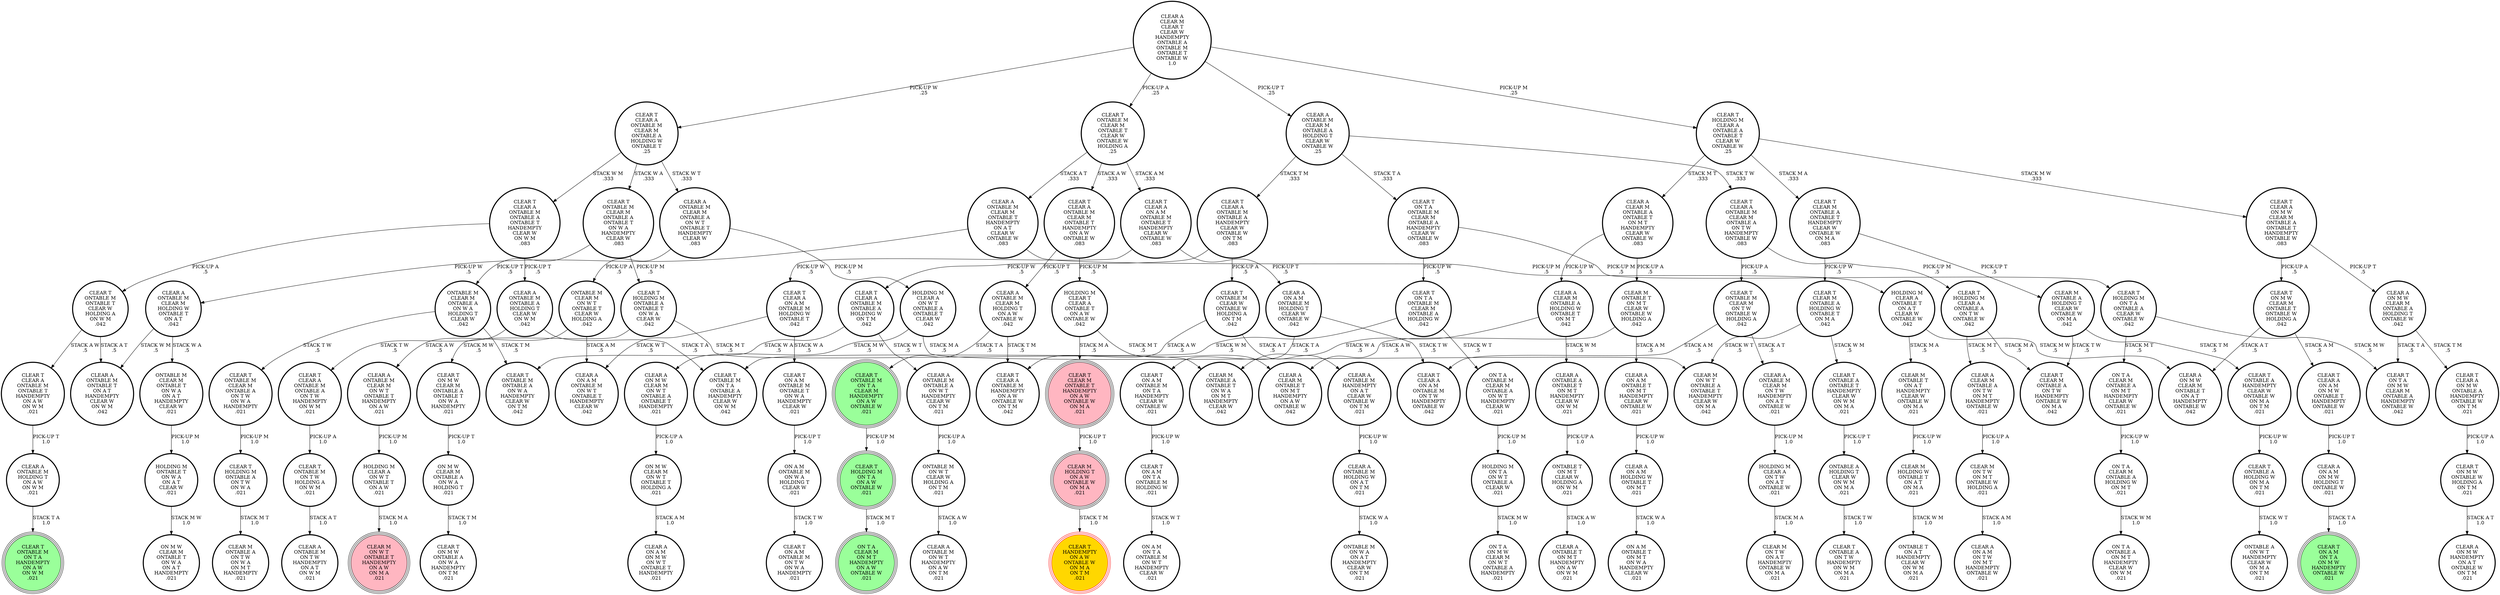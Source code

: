 digraph {
"CLEAR A\nONTABLE M\nCLEAR M\nHOLDING T\nON A W\nONTABLE W\n.042\n" -> "CLEAR T\nONTABLE M\nON T A\nCLEAR M\nHANDEMPTY\nON A W\nONTABLE W\n.021\n"[label="STACK T A\n.5\n"];
"CLEAR A\nONTABLE M\nCLEAR M\nHOLDING T\nON A W\nONTABLE W\n.042\n" -> "CLEAR T\nCLEAR A\nONTABLE M\nHANDEMPTY\nON A W\nONTABLE W\nON T M\n.042\n"[label="STACK T M\n.5\n"];
"CLEAR T\nCLEAR A\nONTABLE M\nCLEAR M\nONTABLE A\nHOLDING W\nONTABLE T\n.25\n" -> "CLEAR T\nONTABLE M\nCLEAR M\nONTABLE A\nONTABLE T\nON W A\nHANDEMPTY\nCLEAR W\n.083\n"[label="STACK W A\n.333\n"];
"CLEAR T\nCLEAR A\nONTABLE M\nCLEAR M\nONTABLE A\nHOLDING W\nONTABLE T\n.25\n" -> "CLEAR T\nCLEAR A\nONTABLE M\nONTABLE A\nONTABLE T\nHANDEMPTY\nCLEAR W\nON W M\n.083\n"[label="STACK W M\n.333\n"];
"CLEAR T\nCLEAR A\nONTABLE M\nCLEAR M\nONTABLE A\nHOLDING W\nONTABLE T\n.25\n" -> "CLEAR A\nONTABLE M\nCLEAR M\nONTABLE A\nON W T\nONTABLE T\nHANDEMPTY\nCLEAR W\n.083\n"[label="STACK W T\n.333\n"];
"CLEAR A\nON M W\nCLEAR M\nON W T\nONTABLE A\nONTABLE T\nHANDEMPTY\n.021\n" -> "ON M W\nCLEAR M\nON W T\nONTABLE T\nHOLDING A\n.021\n"[label="PICK-UP A\n1.0\n"];
"CLEAR T\nON A M\nONTABLE M\nON T A\nHANDEMPTY\nCLEAR W\nONTABLE W\n.021\n" -> "CLEAR T\nON A M\nON T A\nONTABLE M\nHOLDING W\n.021\n"[label="PICK-UP W\n1.0\n"];
"HOLDING M\nCLEAR A\nON T W\nON A T\nONTABLE W\n.021\n" -> "CLEAR M\nON T W\nON A T\nHANDEMPTY\nONTABLE W\nON M A\n.021\n"[label="STACK M A\n1.0\n"];
"CLEAR M\nONTABLE T\nON M T\nCLEAR W\nONTABLE W\nHOLDING A\n.042\n" -> "CLEAR A\nCLEAR M\nONTABLE T\nON M T\nHANDEMPTY\nON A W\nONTABLE W\n.042\n"[label="STACK A W\n.5\n"];
"CLEAR M\nONTABLE T\nON M T\nCLEAR W\nONTABLE W\nHOLDING A\n.042\n" -> "CLEAR A\nON A M\nONTABLE T\nON M T\nHANDEMPTY\nCLEAR W\nONTABLE W\n.021\n"[label="STACK A M\n.5\n"];
"CLEAR A\nON A M\nHOLDING W\nONTABLE T\nON M T\n.021\n" -> "ON A M\nONTABLE T\nON M T\nON W A\nHANDEMPTY\nCLEAR W\n.021\n"[label="STACK W A\n1.0\n"];
"CLEAR M\nONTABLE A\nHOLDING T\nCLEAR W\nONTABLE W\nON M A\n.042\n" -> "CLEAR T\nONTABLE A\nHANDEMPTY\nCLEAR W\nONTABLE W\nON M A\nON T M\n.021\n"[label="STACK T M\n.5\n"];
"CLEAR M\nONTABLE A\nHOLDING T\nCLEAR W\nONTABLE W\nON M A\n.042\n" -> "CLEAR T\nCLEAR M\nONTABLE A\nON T W\nHANDEMPTY\nONTABLE W\nON M A\n.042\n"[label="STACK T W\n.5\n"];
"ONTABLE M\nCLEAR M\nON W T\nONTABLE T\nCLEAR W\nHOLDING A\n.042\n" -> "CLEAR A\nONTABLE M\nCLEAR M\nON W T\nONTABLE T\nHANDEMPTY\nON A W\n.021\n"[label="STACK A W\n.5\n"];
"ONTABLE M\nCLEAR M\nON W T\nONTABLE T\nCLEAR W\nHOLDING A\n.042\n" -> "CLEAR A\nON A M\nONTABLE M\nON W T\nONTABLE T\nHANDEMPTY\nCLEAR W\n.042\n"[label="STACK A M\n.5\n"];
"ON M W\nCLEAR M\nONTABLE A\nON W A\nHOLDING T\n.021\n" -> "CLEAR T\nON M W\nONTABLE A\nON W A\nHANDEMPTY\nON T M\n.021\n"[label="STACK T M\n1.0\n"];
"CLEAR T\nONTABLE M\nON T W\nHOLDING A\nON W M\n.021\n" -> "CLEAR A\nONTABLE M\nON T W\nHANDEMPTY\nON A T\nON W M\n.021\n"[label="STACK A T\n1.0\n"];
"CLEAR T\nON A M\nONTABLE M\nONTABLE T\nON W A\nHANDEMPTY\nCLEAR W\n.021\n" -> "ON A M\nONTABLE M\nON W A\nHOLDING T\nCLEAR W\n.021\n"[label="PICK-UP T\n1.0\n"];
"CLEAR A\nONTABLE M\nHOLDING W\nON A T\nON T M\n.021\n" -> "ONTABLE M\nON W A\nON A T\nHANDEMPTY\nCLEAR W\nON T M\n.021\n"[label="STACK W A\n1.0\n"];
"CLEAR A\nCLEAR M\nONTABLE A\nONTABLE T\nON M T\nHANDEMPTY\nCLEAR W\nONTABLE W\n.083\n" -> "CLEAR A\nCLEAR M\nONTABLE A\nHOLDING W\nONTABLE T\nON M T\n.042\n"[label="PICK-UP W\n.5\n"];
"CLEAR A\nCLEAR M\nONTABLE A\nONTABLE T\nON M T\nHANDEMPTY\nCLEAR W\nONTABLE W\n.083\n" -> "CLEAR M\nONTABLE T\nON M T\nCLEAR W\nONTABLE W\nHOLDING A\n.042\n"[label="PICK-UP A\n.5\n"];
"CLEAR T\nHOLDING M\nCLEAR A\nONTABLE A\nON T W\nONTABLE W\n.042\n" -> "CLEAR T\nCLEAR M\nONTABLE A\nON T W\nHANDEMPTY\nONTABLE W\nON M A\n.042\n"[label="STACK M A\n.5\n"];
"CLEAR T\nHOLDING M\nCLEAR A\nONTABLE A\nON T W\nONTABLE W\n.042\n" -> "CLEAR A\nCLEAR M\nONTABLE A\nON T W\nON M T\nHANDEMPTY\nONTABLE W\n.021\n"[label="STACK M T\n.5\n"];
"CLEAR A\nONTABLE M\nCLEAR M\nONTABLE T\nHANDEMPTY\nON A T\nCLEAR W\nONTABLE W\n.083\n" -> "CLEAR A\nONTABLE M\nCLEAR M\nHOLDING W\nONTABLE T\nON A T\n.042\n"[label="PICK-UP W\n.5\n"];
"CLEAR A\nONTABLE M\nCLEAR M\nONTABLE T\nHANDEMPTY\nON A T\nCLEAR W\nONTABLE W\n.083\n" -> "HOLDING M\nCLEAR A\nONTABLE T\nON A T\nCLEAR W\nONTABLE W\n.042\n"[label="PICK-UP M\n.5\n"];
"CLEAR T\nONTABLE M\nONTABLE T\nCLEAR W\nHOLDING A\nON W M\n.042\n" -> "CLEAR A\nONTABLE M\nONTABLE T\nON A T\nHANDEMPTY\nCLEAR W\nON W M\n.042\n"[label="STACK A T\n.5\n"];
"CLEAR T\nONTABLE M\nONTABLE T\nCLEAR W\nHOLDING A\nON W M\n.042\n" -> "CLEAR T\nCLEAR A\nONTABLE M\nONTABLE T\nHANDEMPTY\nON A W\nON W M\n.021\n"[label="STACK A W\n.5\n"];
"CLEAR T\nHOLDING M\nONTABLE A\nONTABLE T\nON W A\nCLEAR W\n.042\n" -> "CLEAR T\nON M W\nCLEAR M\nONTABLE A\nONTABLE T\nON W A\nHANDEMPTY\n.021\n"[label="STACK M W\n.5\n"];
"CLEAR T\nHOLDING M\nONTABLE A\nONTABLE T\nON W A\nCLEAR W\n.042\n" -> "CLEAR M\nONTABLE A\nONTABLE T\nON W A\nON M T\nHANDEMPTY\nCLEAR W\n.042\n"[label="STACK M T\n.5\n"];
"HOLDING M\nON T A\nON W T\nONTABLE A\nCLEAR W\n.021\n" -> "ON T A\nON M W\nCLEAR M\nON W T\nONTABLE A\nHANDEMPTY\n.021\n"[label="STACK M W\n1.0\n"];
"CLEAR T\nONTABLE A\nHOLDING W\nON M A\nON T M\n.021\n" -> "ONTABLE A\nON W T\nHANDEMPTY\nCLEAR W\nON M A\nON T M\n.021\n"[label="STACK W T\n1.0\n"];
"CLEAR T\nCLEAR A\nONTABLE M\nONTABLE A\nHANDEMPTY\nCLEAR W\nONTABLE W\nON T M\n.083\n" -> "CLEAR T\nCLEAR A\nONTABLE M\nONTABLE A\nHOLDING W\nON T M\n.042\n"[label="PICK-UP W\n.5\n"];
"CLEAR T\nCLEAR A\nONTABLE M\nONTABLE A\nHANDEMPTY\nCLEAR W\nONTABLE W\nON T M\n.083\n" -> "CLEAR T\nONTABLE M\nCLEAR W\nONTABLE W\nHOLDING A\nON T M\n.042\n"[label="PICK-UP A\n.5\n"];
"CLEAR A\nCLEAR M\nONTABLE A\nHOLDING W\nONTABLE T\nON M T\n.042\n" -> "CLEAR M\nONTABLE A\nONTABLE T\nON W A\nON M T\nHANDEMPTY\nCLEAR W\n.042\n"[label="STACK W A\n.5\n"];
"CLEAR A\nCLEAR M\nONTABLE A\nHOLDING W\nONTABLE T\nON M T\n.042\n" -> "CLEAR A\nONTABLE A\nONTABLE T\nON M T\nHANDEMPTY\nCLEAR W\nON W M\n.021\n"[label="STACK W M\n.5\n"];
"CLEAR T\nHOLDING M\nONTABLE A\nON T W\nON W A\n.021\n" -> "CLEAR M\nONTABLE A\nON T W\nON W A\nON M T\nHANDEMPTY\n.021\n"[label="STACK M T\n1.0\n"];
"CLEAR T\nON T A\nONTABLE M\nCLEAR M\nONTABLE A\nHANDEMPTY\nCLEAR W\nONTABLE W\n.083\n" -> "CLEAR T\nON T A\nONTABLE M\nCLEAR M\nONTABLE A\nHOLDING W\n.042\n"[label="PICK-UP W\n.5\n"];
"CLEAR T\nON T A\nONTABLE M\nCLEAR M\nONTABLE A\nHANDEMPTY\nCLEAR W\nONTABLE W\n.083\n" -> "CLEAR T\nHOLDING M\nON T A\nONTABLE A\nCLEAR W\nONTABLE W\n.042\n"[label="PICK-UP M\n.5\n"];
"CLEAR T\nON A M\nON T A\nONTABLE M\nHOLDING W\n.021\n" -> "ON A M\nON T A\nONTABLE M\nON W T\nHANDEMPTY\nCLEAR W\n.021\n"[label="STACK W T\n1.0\n"];
"ONTABLE M\nCLEAR M\nONTABLE T\nON W A\nON A T\nHANDEMPTY\nCLEAR W\n.021\n" -> "HOLDING M\nONTABLE T\nON W A\nON A T\nCLEAR W\n.021\n"[label="PICK-UP M\n1.0\n"];
"CLEAR A\nONTABLE M\nCLEAR M\nONTABLE A\nON W T\nONTABLE T\nHANDEMPTY\nCLEAR W\n.083\n" -> "HOLDING M\nCLEAR A\nON W T\nONTABLE A\nONTABLE T\nCLEAR W\n.042\n"[label="PICK-UP M\n.5\n"];
"CLEAR A\nONTABLE M\nCLEAR M\nONTABLE A\nON W T\nONTABLE T\nHANDEMPTY\nCLEAR W\n.083\n" -> "ONTABLE M\nCLEAR M\nON W T\nONTABLE T\nCLEAR W\nHOLDING A\n.042\n"[label="PICK-UP A\n.5\n"];
"CLEAR T\nONTABLE A\nHANDEMPTY\nCLEAR W\nONTABLE W\nON M A\nON T M\n.021\n" -> "CLEAR T\nONTABLE A\nHOLDING W\nON M A\nON T M\n.021\n"[label="PICK-UP W\n1.0\n"];
"CLEAR T\nCLEAR A\nON M W\nONTABLE A\nHANDEMPTY\nONTABLE W\nON T M\n.021\n" -> "CLEAR T\nON M W\nONTABLE W\nHOLDING A\nON T M\n.021\n"[label="PICK-UP A\n1.0\n"];
"CLEAR A\nON A M\nONTABLE M\nHOLDING T\nCLEAR W\nONTABLE W\n.042\n" -> "CLEAR T\nON A M\nONTABLE M\nON T A\nHANDEMPTY\nCLEAR W\nONTABLE W\n.021\n"[label="STACK T A\n.5\n"];
"CLEAR A\nON A M\nONTABLE M\nHOLDING T\nCLEAR W\nONTABLE W\n.042\n" -> "CLEAR T\nCLEAR A\nON A M\nONTABLE M\nON T W\nHANDEMPTY\nONTABLE W\n.042\n"[label="STACK T W\n.5\n"];
"ON M W\nCLEAR M\nON W T\nONTABLE T\nHOLDING A\n.021\n" -> "CLEAR A\nON A M\nON M W\nON W T\nONTABLE T\nHANDEMPTY\n.021\n"[label="STACK A M\n1.0\n"];
"HOLDING M\nCLEAR A\nONTABLE T\nON A T\nCLEAR W\nONTABLE W\n.042\n" -> "CLEAR A\nON M W\nCLEAR M\nONTABLE T\nON A T\nHANDEMPTY\nONTABLE W\n.042\n"[label="STACK M W\n.5\n"];
"HOLDING M\nCLEAR A\nONTABLE T\nON A T\nCLEAR W\nONTABLE W\n.042\n" -> "CLEAR M\nONTABLE T\nON A T\nHANDEMPTY\nCLEAR W\nONTABLE W\nON M A\n.021\n"[label="STACK M A\n.5\n"];
"ONTABLE A\nHOLDING T\nCLEAR W\nON W M\nON M A\n.021\n" -> "CLEAR T\nONTABLE A\nON T W\nHANDEMPTY\nON W M\nON M A\n.021\n"[label="STACK T W\n1.0\n"];
"ON T A\nCLEAR M\nONTABLE A\nHOLDING W\nON M T\n.021\n" -> "ON T A\nONTABLE A\nON M T\nHANDEMPTY\nCLEAR W\nON W M\n.021\n"[label="STACK W M\n1.0\n"];
"ONTABLE M\nCLEAR M\nONTABLE A\nON W A\nHOLDING T\nCLEAR W\n.042\n" -> "CLEAR T\nONTABLE M\nONTABLE A\nON W A\nHANDEMPTY\nCLEAR W\nON T M\n.042\n"[label="STACK T M\n.5\n"];
"ONTABLE M\nCLEAR M\nONTABLE A\nON W A\nHOLDING T\nCLEAR W\n.042\n" -> "CLEAR T\nONTABLE M\nCLEAR M\nONTABLE A\nON T W\nON W A\nHANDEMPTY\n.021\n"[label="STACK T W\n.5\n"];
"CLEAR T\nONTABLE M\nCLEAR M\nONTABLE A\nON T W\nON W A\nHANDEMPTY\n.021\n" -> "CLEAR T\nHOLDING M\nONTABLE A\nON T W\nON W A\n.021\n"[label="PICK-UP M\n1.0\n"];
"CLEAR T\nCLEAR A\nONTABLE M\nONTABLE A\nON T W\nHANDEMPTY\nON W M\n.021\n" -> "CLEAR T\nONTABLE M\nON T W\nHOLDING A\nON W M\n.021\n"[label="PICK-UP A\n1.0\n"];
"CLEAR T\nCLEAR A\nONTABLE M\nONTABLE A\nHOLDING W\nON T M\n.042\n" -> "CLEAR T\nONTABLE M\nONTABLE A\nON W A\nHANDEMPTY\nCLEAR W\nON T M\n.042\n"[label="STACK W A\n.5\n"];
"CLEAR T\nCLEAR A\nONTABLE M\nONTABLE A\nHOLDING W\nON T M\n.042\n" -> "CLEAR A\nONTABLE M\nONTABLE A\nON W T\nHANDEMPTY\nCLEAR W\nON T M\n.021\n"[label="STACK W T\n.5\n"];
"HOLDING M\nONTABLE T\nON W A\nON A T\nCLEAR W\n.021\n" -> "ON M W\nCLEAR M\nONTABLE T\nON W A\nON A T\nHANDEMPTY\n.021\n"[label="STACK M W\n1.0\n"];
"CLEAR M\nON T W\nON M T\nONTABLE W\nHOLDING A\n.021\n" -> "CLEAR A\nON A M\nON T W\nON M T\nHANDEMPTY\nONTABLE W\n.021\n"[label="STACK A M\n1.0\n"];
"ONTABLE T\nON M T\nCLEAR W\nHOLDING A\nON W M\n.021\n" -> "CLEAR A\nONTABLE T\nON M T\nHANDEMPTY\nON A W\nON W M\n.021\n"[label="STACK A W\n1.0\n"];
"CLEAR T\nCLEAR A\nONTABLE M\nCLEAR M\nONTABLE T\nHANDEMPTY\nON A W\nONTABLE W\n.083\n" -> "HOLDING M\nCLEAR T\nCLEAR A\nONTABLE T\nON A W\nONTABLE W\n.042\n"[label="PICK-UP M\n.5\n"];
"CLEAR T\nCLEAR A\nONTABLE M\nCLEAR M\nONTABLE T\nHANDEMPTY\nON A W\nONTABLE W\n.083\n" -> "CLEAR A\nONTABLE M\nCLEAR M\nHOLDING T\nON A W\nONTABLE W\n.042\n"[label="PICK-UP T\n.5\n"];
"CLEAR T\nONTABLE M\nCLEAR M\nONTABLE T\nCLEAR W\nONTABLE W\nHOLDING A\n.25\n" -> "CLEAR A\nONTABLE M\nCLEAR M\nONTABLE T\nHANDEMPTY\nON A T\nCLEAR W\nONTABLE W\n.083\n"[label="STACK A T\n.333\n"];
"CLEAR T\nONTABLE M\nCLEAR M\nONTABLE T\nCLEAR W\nONTABLE W\nHOLDING A\n.25\n" -> "CLEAR T\nCLEAR A\nON A M\nONTABLE M\nONTABLE T\nHANDEMPTY\nCLEAR W\nONTABLE W\n.083\n"[label="STACK A M\n.333\n"];
"CLEAR T\nONTABLE M\nCLEAR M\nONTABLE T\nCLEAR W\nONTABLE W\nHOLDING A\n.25\n" -> "CLEAR T\nCLEAR A\nONTABLE M\nCLEAR M\nONTABLE T\nHANDEMPTY\nON A W\nONTABLE W\n.083\n"[label="STACK A W\n.333\n"];
"CLEAR T\nHOLDING M\nON T A\nONTABLE A\nCLEAR W\nONTABLE W\n.042\n" -> "ON T A\nCLEAR M\nONTABLE A\nON M T\nHANDEMPTY\nCLEAR W\nONTABLE W\n.021\n"[label="STACK M T\n.5\n"];
"CLEAR T\nHOLDING M\nON T A\nONTABLE A\nCLEAR W\nONTABLE W\n.042\n" -> "CLEAR T\nON T A\nON M W\nCLEAR M\nONTABLE A\nHANDEMPTY\nONTABLE W\n.042\n"[label="STACK M W\n.5\n"];
"CLEAR A\nON M W\nCLEAR M\nONTABLE A\nHOLDING T\nONTABLE W\n.042\n" -> "CLEAR T\nON T A\nON M W\nCLEAR M\nONTABLE A\nHANDEMPTY\nONTABLE W\n.042\n"[label="STACK T A\n.5\n"];
"CLEAR A\nON M W\nCLEAR M\nONTABLE A\nHOLDING T\nONTABLE W\n.042\n" -> "CLEAR T\nCLEAR A\nON M W\nONTABLE A\nHANDEMPTY\nONTABLE W\nON T M\n.021\n"[label="STACK T M\n.5\n"];
"CLEAR T\nCLEAR M\nONTABLE A\nONTABLE T\nHANDEMPTY\nCLEAR W\nONTABLE W\nON M A\n.083\n" -> "CLEAR M\nONTABLE A\nHOLDING T\nCLEAR W\nONTABLE W\nON M A\n.042\n"[label="PICK-UP T\n.5\n"];
"CLEAR T\nCLEAR M\nONTABLE A\nONTABLE T\nHANDEMPTY\nCLEAR W\nONTABLE W\nON M A\n.083\n" -> "CLEAR T\nCLEAR M\nONTABLE A\nHOLDING W\nONTABLE T\nON M A\n.042\n"[label="PICK-UP W\n.5\n"];
"CLEAR A\nON A M\nONTABLE T\nON M T\nHANDEMPTY\nCLEAR W\nONTABLE W\n.021\n" -> "CLEAR A\nON A M\nHOLDING W\nONTABLE T\nON M T\n.021\n"[label="PICK-UP W\n1.0\n"];
"CLEAR T\nCLEAR M\nONTABLE T\nHANDEMPTY\nON A W\nONTABLE W\nON M A\n.021\n" -> "CLEAR M\nHOLDING T\nON A W\nONTABLE W\nON M A\n.021\n"[label="PICK-UP T\n1.0\n"];
"CLEAR T\nON T A\nONTABLE M\nCLEAR M\nONTABLE A\nHOLDING W\n.042\n" -> "CLEAR T\nONTABLE M\nON T A\nONTABLE A\nHANDEMPTY\nCLEAR W\nON W M\n.042\n"[label="STACK W M\n.5\n"];
"CLEAR T\nON T A\nONTABLE M\nCLEAR M\nONTABLE A\nHOLDING W\n.042\n" -> "ON T A\nONTABLE M\nCLEAR M\nONTABLE A\nON W T\nHANDEMPTY\nCLEAR W\n.021\n"[label="STACK W T\n.5\n"];
"ONTABLE M\nON W T\nCLEAR W\nHOLDING A\nON T M\n.021\n" -> "CLEAR A\nONTABLE M\nON W T\nHANDEMPTY\nON A W\nON T M\n.021\n"[label="STACK A W\n1.0\n"];
"CLEAR A\nON A M\nON M W\nHOLDING T\nONTABLE W\n.021\n" -> "CLEAR T\nON A M\nON T A\nON M W\nHANDEMPTY\nONTABLE W\n.021\n"[label="STACK T A\n1.0\n"];
"ON T A\nONTABLE M\nCLEAR M\nONTABLE A\nON W T\nHANDEMPTY\nCLEAR W\n.021\n" -> "HOLDING M\nON T A\nON W T\nONTABLE A\nCLEAR W\n.021\n"[label="PICK-UP M\n1.0\n"];
"CLEAR T\nON M W\nCLEAR M\nONTABLE T\nONTABLE W\nHOLDING A\n.042\n" -> "CLEAR A\nON M W\nCLEAR M\nONTABLE T\nON A T\nHANDEMPTY\nONTABLE W\n.042\n"[label="STACK A T\n.5\n"];
"CLEAR T\nON M W\nCLEAR M\nONTABLE T\nONTABLE W\nHOLDING A\n.042\n" -> "CLEAR T\nCLEAR A\nON A M\nON M W\nONTABLE T\nHANDEMPTY\nONTABLE W\n.021\n"[label="STACK A M\n.5\n"];
"CLEAR T\nCLEAR A\nONTABLE M\nCLEAR M\nONTABLE A\nON T W\nHANDEMPTY\nONTABLE W\n.083\n" -> "CLEAR T\nONTABLE M\nCLEAR M\nON T W\nONTABLE W\nHOLDING A\n.042\n"[label="PICK-UP A\n.5\n"];
"CLEAR T\nCLEAR A\nONTABLE M\nCLEAR M\nONTABLE A\nON T W\nHANDEMPTY\nONTABLE W\n.083\n" -> "CLEAR T\nHOLDING M\nCLEAR A\nONTABLE A\nON T W\nONTABLE W\n.042\n"[label="PICK-UP M\n.5\n"];
"ON A M\nONTABLE M\nON W A\nHOLDING T\nCLEAR W\n.021\n" -> "CLEAR T\nON A M\nONTABLE M\nON T W\nON W A\nHANDEMPTY\n.021\n"[label="STACK T W\n1.0\n"];
"HOLDING M\nCLEAR A\nON W T\nONTABLE A\nONTABLE T\nCLEAR W\n.042\n" -> "CLEAR M\nON W T\nONTABLE A\nONTABLE T\nHANDEMPTY\nCLEAR W\nON M A\n.042\n"[label="STACK M A\n.5\n"];
"HOLDING M\nCLEAR A\nON W T\nONTABLE A\nONTABLE T\nCLEAR W\n.042\n" -> "CLEAR A\nON M W\nCLEAR M\nON W T\nONTABLE A\nONTABLE T\nHANDEMPTY\n.021\n"[label="STACK M W\n.5\n"];
"CLEAR A\nONTABLE M\nONTABLE A\nHOLDING T\nCLEAR W\nON W M\n.042\n" -> "CLEAR T\nONTABLE M\nON T A\nONTABLE A\nHANDEMPTY\nCLEAR W\nON W M\n.042\n"[label="STACK T A\n.5\n"];
"CLEAR A\nONTABLE M\nONTABLE A\nHOLDING T\nCLEAR W\nON W M\n.042\n" -> "CLEAR T\nCLEAR A\nONTABLE M\nONTABLE A\nON T W\nHANDEMPTY\nON W M\n.021\n"[label="STACK T W\n.5\n"];
"CLEAR A\nONTABLE M\nHANDEMPTY\nON A T\nCLEAR W\nONTABLE W\nON T M\n.021\n" -> "CLEAR A\nONTABLE M\nHOLDING W\nON A T\nON T M\n.021\n"[label="PICK-UP W\n1.0\n"];
"CLEAR T\nON M W\nONTABLE W\nHOLDING A\nON T M\n.021\n" -> "CLEAR A\nON M W\nHANDEMPTY\nON A T\nONTABLE W\nON T M\n.021\n"[label="STACK A T\n1.0\n"];
"CLEAR A\nCLEAR M\nCLEAR T\nCLEAR W\nHANDEMPTY\nONTABLE A\nONTABLE M\nONTABLE T\nONTABLE W\n1.0\n" -> "CLEAR T\nONTABLE M\nCLEAR M\nONTABLE T\nCLEAR W\nONTABLE W\nHOLDING A\n.25\n"[label="PICK-UP A\n.25\n"];
"CLEAR A\nCLEAR M\nCLEAR T\nCLEAR W\nHANDEMPTY\nONTABLE A\nONTABLE M\nONTABLE T\nONTABLE W\n1.0\n" -> "CLEAR A\nONTABLE M\nCLEAR M\nONTABLE A\nHOLDING T\nCLEAR W\nONTABLE W\n.25\n"[label="PICK-UP T\n.25\n"];
"CLEAR A\nCLEAR M\nCLEAR T\nCLEAR W\nHANDEMPTY\nONTABLE A\nONTABLE M\nONTABLE T\nONTABLE W\n1.0\n" -> "CLEAR T\nHOLDING M\nCLEAR A\nONTABLE A\nONTABLE T\nCLEAR W\nONTABLE W\n.25\n"[label="PICK-UP M\n.25\n"];
"CLEAR A\nCLEAR M\nCLEAR T\nCLEAR W\nHANDEMPTY\nONTABLE A\nONTABLE M\nONTABLE T\nONTABLE W\n1.0\n" -> "CLEAR T\nCLEAR A\nONTABLE M\nCLEAR M\nONTABLE A\nHOLDING W\nONTABLE T\n.25\n"[label="PICK-UP W\n.25\n"];
"CLEAR T\nCLEAR A\nON M W\nCLEAR M\nONTABLE A\nONTABLE T\nHANDEMPTY\nONTABLE W\n.083\n" -> "CLEAR A\nON M W\nCLEAR M\nONTABLE A\nHOLDING T\nONTABLE W\n.042\n"[label="PICK-UP T\n.5\n"];
"CLEAR T\nCLEAR A\nON M W\nCLEAR M\nONTABLE A\nONTABLE T\nHANDEMPTY\nONTABLE W\n.083\n" -> "CLEAR T\nON M W\nCLEAR M\nONTABLE T\nONTABLE W\nHOLDING A\n.042\n"[label="PICK-UP A\n.5\n"];
"CLEAR A\nONTABLE M\nONTABLE A\nON W T\nHANDEMPTY\nCLEAR W\nON T M\n.021\n" -> "ONTABLE M\nON W T\nCLEAR W\nHOLDING A\nON T M\n.021\n"[label="PICK-UP A\n1.0\n"];
"CLEAR T\nON M W\nCLEAR M\nONTABLE A\nONTABLE T\nON W A\nHANDEMPTY\n.021\n" -> "ON M W\nCLEAR M\nONTABLE A\nON W A\nHOLDING T\n.021\n"[label="PICK-UP T\n1.0\n"];
"CLEAR M\nONTABLE T\nON A T\nHANDEMPTY\nCLEAR W\nONTABLE W\nON M A\n.021\n" -> "CLEAR M\nHOLDING W\nONTABLE T\nON A T\nON M A\n.021\n"[label="PICK-UP W\n1.0\n"];
"CLEAR A\nONTABLE M\nCLEAR M\nON T W\nHANDEMPTY\nON A T\nONTABLE W\n.021\n" -> "HOLDING M\nCLEAR A\nON T W\nON A T\nONTABLE W\n.021\n"[label="PICK-UP M\n1.0\n"];
"CLEAR A\nONTABLE A\nONTABLE T\nON M T\nHANDEMPTY\nCLEAR W\nON W M\n.021\n" -> "ONTABLE T\nON M T\nCLEAR W\nHOLDING A\nON W M\n.021\n"[label="PICK-UP A\n1.0\n"];
"ON T A\nCLEAR M\nONTABLE A\nON M T\nHANDEMPTY\nCLEAR W\nONTABLE W\n.021\n" -> "ON T A\nCLEAR M\nONTABLE A\nHOLDING W\nON M T\n.021\n"[label="PICK-UP W\n1.0\n"];
"CLEAR T\nCLEAR A\nON A M\nONTABLE M\nHOLDING W\nONTABLE T\n.042\n" -> "CLEAR A\nON A M\nONTABLE M\nON W T\nONTABLE T\nHANDEMPTY\nCLEAR W\n.042\n"[label="STACK W T\n.5\n"];
"CLEAR T\nCLEAR A\nON A M\nONTABLE M\nHOLDING W\nONTABLE T\n.042\n" -> "CLEAR T\nON A M\nONTABLE M\nONTABLE T\nON W A\nHANDEMPTY\nCLEAR W\n.021\n"[label="STACK W A\n.5\n"];
"CLEAR A\nONTABLE M\nCLEAR M\nHOLDING W\nONTABLE T\nON A T\n.042\n" -> "CLEAR A\nONTABLE M\nONTABLE T\nON A T\nHANDEMPTY\nCLEAR W\nON W M\n.042\n"[label="STACK W M\n.5\n"];
"CLEAR A\nONTABLE M\nCLEAR M\nHOLDING W\nONTABLE T\nON A T\n.042\n" -> "ONTABLE M\nCLEAR M\nONTABLE T\nON W A\nON A T\nHANDEMPTY\nCLEAR W\n.021\n"[label="STACK W A\n.5\n"];
"CLEAR T\nHOLDING M\nCLEAR A\nONTABLE A\nONTABLE T\nCLEAR W\nONTABLE W\n.25\n" -> "CLEAR A\nCLEAR M\nONTABLE A\nONTABLE T\nON M T\nHANDEMPTY\nCLEAR W\nONTABLE W\n.083\n"[label="STACK M T\n.333\n"];
"CLEAR T\nHOLDING M\nCLEAR A\nONTABLE A\nONTABLE T\nCLEAR W\nONTABLE W\n.25\n" -> "CLEAR T\nCLEAR M\nONTABLE A\nONTABLE T\nHANDEMPTY\nCLEAR W\nONTABLE W\nON M A\n.083\n"[label="STACK M A\n.333\n"];
"CLEAR T\nHOLDING M\nCLEAR A\nONTABLE A\nONTABLE T\nCLEAR W\nONTABLE W\n.25\n" -> "CLEAR T\nCLEAR A\nON M W\nCLEAR M\nONTABLE A\nONTABLE T\nHANDEMPTY\nONTABLE W\n.083\n"[label="STACK M W\n.333\n"];
"CLEAR A\nONTABLE M\nCLEAR M\nONTABLE A\nHOLDING T\nCLEAR W\nONTABLE W\n.25\n" -> "CLEAR T\nCLEAR A\nONTABLE M\nONTABLE A\nHANDEMPTY\nCLEAR W\nONTABLE W\nON T M\n.083\n"[label="STACK T M\n.333\n"];
"CLEAR A\nONTABLE M\nCLEAR M\nONTABLE A\nHOLDING T\nCLEAR W\nONTABLE W\n.25\n" -> "CLEAR T\nON T A\nONTABLE M\nCLEAR M\nONTABLE A\nHANDEMPTY\nCLEAR W\nONTABLE W\n.083\n"[label="STACK T A\n.333\n"];
"CLEAR A\nONTABLE M\nCLEAR M\nONTABLE A\nHOLDING T\nCLEAR W\nONTABLE W\n.25\n" -> "CLEAR T\nCLEAR A\nONTABLE M\nCLEAR M\nONTABLE A\nON T W\nHANDEMPTY\nONTABLE W\n.083\n"[label="STACK T W\n.333\n"];
"CLEAR T\nCLEAR A\nONTABLE M\nONTABLE A\nONTABLE T\nHANDEMPTY\nCLEAR W\nON W M\n.083\n" -> "CLEAR T\nONTABLE M\nONTABLE T\nCLEAR W\nHOLDING A\nON W M\n.042\n"[label="PICK-UP A\n.5\n"];
"CLEAR T\nCLEAR A\nONTABLE M\nONTABLE A\nONTABLE T\nHANDEMPTY\nCLEAR W\nON W M\n.083\n" -> "CLEAR A\nONTABLE M\nONTABLE A\nHOLDING T\nCLEAR W\nON W M\n.042\n"[label="PICK-UP T\n.5\n"];
"CLEAR T\nHOLDING M\nON T A\nON A W\nONTABLE W\n.021\n" -> "ON T A\nCLEAR M\nON M T\nHANDEMPTY\nON A W\nONTABLE W\n.021\n"[label="STACK M T\n1.0\n"];
"CLEAR A\nONTABLE M\nHOLDING T\nON A W\nON W M\n.021\n" -> "CLEAR T\nONTABLE M\nON T A\nHANDEMPTY\nON A W\nON W M\n.021\n"[label="STACK T A\n1.0\n"];
"CLEAR A\nCLEAR M\nONTABLE A\nON T W\nON M T\nHANDEMPTY\nONTABLE W\n.021\n" -> "CLEAR M\nON T W\nON M T\nONTABLE W\nHOLDING A\n.021\n"[label="PICK-UP A\n1.0\n"];
"CLEAR T\nONTABLE M\nCLEAR W\nONTABLE W\nHOLDING A\nON T M\n.042\n" -> "CLEAR T\nCLEAR A\nONTABLE M\nHANDEMPTY\nON A W\nONTABLE W\nON T M\n.042\n"[label="STACK A W\n.5\n"];
"CLEAR T\nONTABLE M\nCLEAR W\nONTABLE W\nHOLDING A\nON T M\n.042\n" -> "CLEAR A\nONTABLE M\nHANDEMPTY\nON A T\nCLEAR W\nONTABLE W\nON T M\n.021\n"[label="STACK A T\n.5\n"];
"CLEAR T\nONTABLE A\nONTABLE T\nHANDEMPTY\nCLEAR W\nON W M\nON M A\n.021\n" -> "ONTABLE A\nHOLDING T\nCLEAR W\nON W M\nON M A\n.021\n"[label="PICK-UP T\n1.0\n"];
"HOLDING M\nCLEAR A\nON W T\nONTABLE T\nON A W\n.021\n" -> "CLEAR M\nON W T\nONTABLE T\nHANDEMPTY\nON A W\nON M A\n.021\n"[label="STACK M A\n1.0\n"];
"CLEAR A\nONTABLE M\nCLEAR M\nON W T\nONTABLE T\nHANDEMPTY\nON A W\n.021\n" -> "HOLDING M\nCLEAR A\nON W T\nONTABLE T\nON A W\n.021\n"[label="PICK-UP M\n1.0\n"];
"CLEAR T\nCLEAR A\nON A M\nON M W\nONTABLE T\nHANDEMPTY\nONTABLE W\n.021\n" -> "CLEAR A\nON A M\nON M W\nHOLDING T\nONTABLE W\n.021\n"[label="PICK-UP T\n1.0\n"];
"CLEAR T\nCLEAR A\nONTABLE M\nONTABLE T\nHANDEMPTY\nON A W\nON W M\n.021\n" -> "CLEAR A\nONTABLE M\nHOLDING T\nON A W\nON W M\n.021\n"[label="PICK-UP T\n1.0\n"];
"CLEAR T\nONTABLE M\nCLEAR M\nON T W\nONTABLE W\nHOLDING A\n.042\n" -> "CLEAR T\nCLEAR A\nON A M\nONTABLE M\nON T W\nHANDEMPTY\nONTABLE W\n.042\n"[label="STACK A M\n.5\n"];
"CLEAR T\nONTABLE M\nCLEAR M\nON T W\nONTABLE W\nHOLDING A\n.042\n" -> "CLEAR A\nONTABLE M\nCLEAR M\nON T W\nHANDEMPTY\nON A T\nONTABLE W\n.021\n"[label="STACK A T\n.5\n"];
"CLEAR T\nCLEAR M\nONTABLE A\nHOLDING W\nONTABLE T\nON M A\n.042\n" -> "CLEAR T\nONTABLE A\nONTABLE T\nHANDEMPTY\nCLEAR W\nON W M\nON M A\n.021\n"[label="STACK W M\n.5\n"];
"CLEAR T\nCLEAR M\nONTABLE A\nHOLDING W\nONTABLE T\nON M A\n.042\n" -> "CLEAR M\nON W T\nONTABLE A\nONTABLE T\nHANDEMPTY\nCLEAR W\nON M A\n.042\n"[label="STACK W T\n.5\n"];
"HOLDING M\nCLEAR T\nCLEAR A\nONTABLE T\nON A W\nONTABLE W\n.042\n" -> "CLEAR A\nCLEAR M\nONTABLE T\nON M T\nHANDEMPTY\nON A W\nONTABLE W\n.042\n"[label="STACK M T\n.5\n"];
"HOLDING M\nCLEAR T\nCLEAR A\nONTABLE T\nON A W\nONTABLE W\n.042\n" -> "CLEAR T\nCLEAR M\nONTABLE T\nHANDEMPTY\nON A W\nONTABLE W\nON M A\n.021\n"[label="STACK M A\n.5\n"];
"CLEAR T\nCLEAR A\nON A M\nONTABLE M\nONTABLE T\nHANDEMPTY\nCLEAR W\nONTABLE W\n.083\n" -> "CLEAR T\nCLEAR A\nON A M\nONTABLE M\nHOLDING W\nONTABLE T\n.042\n"[label="PICK-UP W\n.5\n"];
"CLEAR T\nCLEAR A\nON A M\nONTABLE M\nONTABLE T\nHANDEMPTY\nCLEAR W\nONTABLE W\n.083\n" -> "CLEAR A\nON A M\nONTABLE M\nHOLDING T\nCLEAR W\nONTABLE W\n.042\n"[label="PICK-UP T\n.5\n"];
"CLEAR T\nONTABLE M\nON T A\nCLEAR M\nHANDEMPTY\nON A W\nONTABLE W\n.021\n" -> "CLEAR T\nHOLDING M\nON T A\nON A W\nONTABLE W\n.021\n"[label="PICK-UP M\n1.0\n"];
"CLEAR M\nHOLDING T\nON A W\nONTABLE W\nON M A\n.021\n" -> "CLEAR T\nHANDEMPTY\nON A W\nONTABLE W\nON M A\nON T M\n.021\n"[label="STACK T M\n1.0\n"];
"CLEAR T\nONTABLE M\nCLEAR M\nONTABLE A\nONTABLE T\nON W A\nHANDEMPTY\nCLEAR W\n.083\n" -> "ONTABLE M\nCLEAR M\nONTABLE A\nON W A\nHOLDING T\nCLEAR W\n.042\n"[label="PICK-UP T\n.5\n"];
"CLEAR T\nONTABLE M\nCLEAR M\nONTABLE A\nONTABLE T\nON W A\nHANDEMPTY\nCLEAR W\n.083\n" -> "CLEAR T\nHOLDING M\nONTABLE A\nONTABLE T\nON W A\nCLEAR W\n.042\n"[label="PICK-UP M\n.5\n"];
"CLEAR M\nHOLDING W\nONTABLE T\nON A T\nON M A\n.021\n" -> "ONTABLE T\nON A T\nHANDEMPTY\nCLEAR W\nON W M\nON M A\n.021\n"[label="STACK W M\n1.0\n"];
"ON M W\nCLEAR M\nONTABLE T\nON W A\nON A T\nHANDEMPTY\n.021\n" [shape=circle, penwidth=3];
"CLEAR T\nON A M\nONTABLE M\nON T W\nON W A\nHANDEMPTY\n.021\n" [shape=circle, penwidth=3];
"CLEAR T\nONTABLE M\nON T A\nONTABLE A\nHANDEMPTY\nCLEAR W\nON W M\n.042\n" [shape=circle, penwidth=3];
"ONTABLE M\nON W A\nON A T\nHANDEMPTY\nCLEAR W\nON T M\n.021\n" [shape=circle, penwidth=3];
"CLEAR T\nHANDEMPTY\nON A W\nONTABLE W\nON M A\nON T M\n.021\n" [shape=circle, style=filled color=red, fillcolor=gold, peripheries=3];
"ON T A\nONTABLE A\nON M T\nHANDEMPTY\nCLEAR W\nON W M\n.021\n" [shape=circle, penwidth=3];
"ON T A\nCLEAR M\nON M T\nHANDEMPTY\nON A W\nONTABLE W\n.021\n" [shape=circle, style=filled, fillcolor=palegreen1, peripheries=3];
"CLEAR T\nCLEAR A\nONTABLE M\nHANDEMPTY\nON A W\nONTABLE W\nON T M\n.042\n" [shape=circle, penwidth=3];
"CLEAR M\nONTABLE A\nON T W\nON W A\nON M T\nHANDEMPTY\n.021\n" [shape=circle, penwidth=3];
"CLEAR A\nON A M\nON T W\nON M T\nHANDEMPTY\nONTABLE W\n.021\n" [shape=circle, penwidth=3];
"ONTABLE A\nON W T\nHANDEMPTY\nCLEAR W\nON M A\nON T M\n.021\n" [shape=circle, penwidth=3];
"CLEAR T\nON T A\nON M W\nCLEAR M\nONTABLE A\nHANDEMPTY\nONTABLE W\n.042\n" [shape=circle, penwidth=3];
"CLEAR A\nON A M\nONTABLE M\nON W T\nONTABLE T\nHANDEMPTY\nCLEAR W\n.042\n" [shape=circle, penwidth=3];
"CLEAR T\nCLEAR M\nONTABLE A\nON T W\nHANDEMPTY\nONTABLE W\nON M A\n.042\n" [shape=circle, penwidth=3];
"CLEAR A\nON A M\nON M W\nON W T\nONTABLE T\nHANDEMPTY\n.021\n" [shape=circle, penwidth=3];
"CLEAR A\nON M W\nHANDEMPTY\nON A T\nONTABLE W\nON T M\n.021\n" [shape=circle, penwidth=3];
"CLEAR T\nON A M\nON T A\nON M W\nHANDEMPTY\nONTABLE W\n.021\n" [shape=circle, style=filled, fillcolor=palegreen1, peripheries=3];
"CLEAR T\nONTABLE M\nON T A\nHANDEMPTY\nON A W\nON W M\n.021\n" [shape=circle, style=filled, fillcolor=palegreen1, peripheries=3];
"CLEAR A\nONTABLE M\nON T W\nHANDEMPTY\nON A T\nON W M\n.021\n" [shape=circle, penwidth=3];
"CLEAR A\nONTABLE T\nON M T\nHANDEMPTY\nON A W\nON W M\n.021\n" [shape=circle, penwidth=3];
"CLEAR A\nCLEAR M\nONTABLE T\nON M T\nHANDEMPTY\nON A W\nONTABLE W\n.042\n" [shape=circle, penwidth=3];
"CLEAR M\nON T W\nON A T\nHANDEMPTY\nONTABLE W\nON M A\n.021\n" [shape=circle, penwidth=3];
"CLEAR A\nON M W\nCLEAR M\nONTABLE T\nON A T\nHANDEMPTY\nONTABLE W\n.042\n" [shape=circle, penwidth=3];
"CLEAR T\nONTABLE M\nONTABLE A\nON W A\nHANDEMPTY\nCLEAR W\nON T M\n.042\n" [shape=circle, penwidth=3];
"CLEAR T\nON M W\nONTABLE A\nON W A\nHANDEMPTY\nON T M\n.021\n" [shape=circle, penwidth=3];
"CLEAR T\nONTABLE A\nON T W\nHANDEMPTY\nON W M\nON M A\n.021\n" [shape=circle, penwidth=3];
"ONTABLE T\nON A T\nHANDEMPTY\nCLEAR W\nON W M\nON M A\n.021\n" [shape=circle, penwidth=3];
"ON A M\nON T A\nONTABLE M\nON W T\nHANDEMPTY\nCLEAR W\n.021\n" [shape=circle, penwidth=3];
"CLEAR A\nONTABLE M\nON W T\nHANDEMPTY\nON A W\nON T M\n.021\n" [shape=circle, penwidth=3];
"CLEAR M\nON W T\nONTABLE A\nONTABLE T\nHANDEMPTY\nCLEAR W\nON M A\n.042\n" [shape=circle, penwidth=3];
"CLEAR A\nONTABLE M\nONTABLE T\nON A T\nHANDEMPTY\nCLEAR W\nON W M\n.042\n" [shape=circle, penwidth=3];
"CLEAR M\nONTABLE A\nONTABLE T\nON W A\nON M T\nHANDEMPTY\nCLEAR W\n.042\n" [shape=circle, penwidth=3];
"CLEAR T\nCLEAR A\nON A M\nONTABLE M\nON T W\nHANDEMPTY\nONTABLE W\n.042\n" [shape=circle, penwidth=3];
"ON A M\nONTABLE T\nON M T\nON W A\nHANDEMPTY\nCLEAR W\n.021\n" [shape=circle, penwidth=3];
"ON T A\nON M W\nCLEAR M\nON W T\nONTABLE A\nHANDEMPTY\n.021\n" [shape=circle, penwidth=3];
"CLEAR M\nON W T\nONTABLE T\nHANDEMPTY\nON A W\nON M A\n.021\n" [shape=circle, style=filled, fillcolor=lightpink, peripheries=3];
"CLEAR A\nON A M\nONTABLE T\nON M T\nHANDEMPTY\nCLEAR W\nONTABLE W\n.021\n" [shape=circle, penwidth=3];
"CLEAR T\nONTABLE A\nONTABLE T\nHANDEMPTY\nCLEAR W\nON W M\nON M A\n.021\n" [shape=circle, penwidth=3];
"CLEAR A\nON A M\nON M W\nHOLDING T\nONTABLE W\n.021\n" [shape=circle, penwidth=3];
"CLEAR T\nCLEAR A\nONTABLE M\nONTABLE A\nONTABLE T\nHANDEMPTY\nCLEAR W\nON W M\n.083\n" [shape=circle, penwidth=3];
"CLEAR M\nONTABLE A\nHOLDING T\nCLEAR W\nONTABLE W\nON M A\n.042\n" [shape=circle, penwidth=3];
"CLEAR T\nONTABLE M\nCLEAR W\nONTABLE W\nHOLDING A\nON T M\n.042\n" [shape=circle, penwidth=3];
"CLEAR T\nCLEAR M\nONTABLE A\nHOLDING W\nONTABLE T\nON M A\n.042\n" [shape=circle, penwidth=3];
"HOLDING M\nON T A\nON W T\nONTABLE A\nCLEAR W\n.021\n" [shape=circle, penwidth=3];
"CLEAR T\nONTABLE M\nCLEAR M\nONTABLE T\nCLEAR W\nONTABLE W\nHOLDING A\n.25\n" [shape=circle, penwidth=3];
"HOLDING M\nCLEAR A\nON W T\nONTABLE A\nONTABLE T\nCLEAR W\n.042\n" [shape=circle, penwidth=3];
"ON A M\nONTABLE M\nON W A\nHOLDING T\nCLEAR W\n.021\n" [shape=circle, penwidth=3];
"ON M W\nCLEAR M\nONTABLE T\nON W A\nON A T\nHANDEMPTY\n.021\n" [shape=circle, penwidth=3];
"CLEAR T\nHOLDING M\nCLEAR A\nONTABLE A\nON T W\nONTABLE W\n.042\n" [shape=circle, penwidth=3];
"CLEAR T\nONTABLE M\nON T W\nHOLDING A\nON W M\n.021\n" [shape=circle, penwidth=3];
"CLEAR A\nONTABLE M\nONTABLE A\nON W T\nHANDEMPTY\nCLEAR W\nON T M\n.021\n" [shape=circle, penwidth=3];
"CLEAR T\nCLEAR A\nONTABLE M\nONTABLE A\nHANDEMPTY\nCLEAR W\nONTABLE W\nON T M\n.083\n" [shape=circle, penwidth=3];
"CLEAR T\nCLEAR A\nON M W\nONTABLE A\nHANDEMPTY\nONTABLE W\nON T M\n.021\n" [shape=circle, penwidth=3];
"CLEAR T\nON A M\nONTABLE M\nON T W\nON W A\nHANDEMPTY\n.021\n" [shape=circle, penwidth=3];
"CLEAR A\nCLEAR M\nONTABLE A\nONTABLE T\nON M T\nHANDEMPTY\nCLEAR W\nONTABLE W\n.083\n" [shape=circle, penwidth=3];
"ON T A\nCLEAR M\nONTABLE A\nON M T\nHANDEMPTY\nCLEAR W\nONTABLE W\n.021\n" [shape=circle, penwidth=3];
"CLEAR T\nONTABLE M\nON T A\nONTABLE A\nHANDEMPTY\nCLEAR W\nON W M\n.042\n" [shape=circle, penwidth=3];
"CLEAR T\nON T A\nONTABLE M\nCLEAR M\nONTABLE A\nHOLDING W\n.042\n" [shape=circle, penwidth=3];
"CLEAR T\nHOLDING M\nON T A\nON A W\nONTABLE W\n.021\n" [shape=circle, style=filled, fillcolor=palegreen1, peripheries=3];
"ONTABLE M\nON W A\nON A T\nHANDEMPTY\nCLEAR W\nON T M\n.021\n" [shape=circle, penwidth=3];
"CLEAR T\nON A M\nONTABLE M\nON T A\nHANDEMPTY\nCLEAR W\nONTABLE W\n.021\n" [shape=circle, penwidth=3];
"CLEAR A\nONTABLE M\nHANDEMPTY\nON A T\nCLEAR W\nONTABLE W\nON T M\n.021\n" [shape=circle, penwidth=3];
"CLEAR T\nHANDEMPTY\nON A W\nONTABLE W\nON M A\nON T M\n.021\n" [shape=circle, style=filled color=red, fillcolor=gold, peripheries=3];
"CLEAR A\nONTABLE M\nCLEAR M\nHOLDING W\nONTABLE T\nON A T\n.042\n" [shape=circle, penwidth=3];
"CLEAR T\nONTABLE M\nON T A\nCLEAR M\nHANDEMPTY\nON A W\nONTABLE W\n.021\n" [shape=circle, style=filled, fillcolor=palegreen1, peripheries=3];
"ON T A\nONTABLE A\nON M T\nHANDEMPTY\nCLEAR W\nON W M\n.021\n" [shape=circle, penwidth=3];
"ON T A\nCLEAR M\nON M T\nHANDEMPTY\nON A W\nONTABLE W\n.021\n" [shape=circle, style=filled, fillcolor=palegreen1, peripheries=3];
"CLEAR T\nON M W\nCLEAR M\nONTABLE T\nONTABLE W\nHOLDING A\n.042\n" [shape=circle, penwidth=3];
"CLEAR A\nCLEAR M\nONTABLE A\nON T W\nON M T\nHANDEMPTY\nONTABLE W\n.021\n" [shape=circle, penwidth=3];
"CLEAR T\nCLEAR A\nONTABLE M\nHANDEMPTY\nON A W\nONTABLE W\nON T M\n.042\n" [shape=circle, penwidth=3];
"CLEAR T\nCLEAR A\nON A M\nONTABLE M\nONTABLE T\nHANDEMPTY\nCLEAR W\nONTABLE W\n.083\n" [shape=circle, penwidth=3];
"CLEAR M\nONTABLE A\nON T W\nON W A\nON M T\nHANDEMPTY\n.021\n" [shape=circle, penwidth=3];
"CLEAR A\nON A M\nON T W\nON M T\nHANDEMPTY\nONTABLE W\n.021\n" [shape=circle, penwidth=3];
"CLEAR A\nON M W\nCLEAR M\nONTABLE A\nHOLDING T\nONTABLE W\n.042\n" [shape=circle, penwidth=3];
"CLEAR T\nON M W\nCLEAR M\nONTABLE A\nONTABLE T\nON W A\nHANDEMPTY\n.021\n" [shape=circle, penwidth=3];
"ONTABLE A\nON W T\nHANDEMPTY\nCLEAR W\nON M A\nON T M\n.021\n" [shape=circle, penwidth=3];
"CLEAR A\nONTABLE M\nCLEAR M\nON T W\nHANDEMPTY\nON A T\nONTABLE W\n.021\n" [shape=circle, penwidth=3];
"CLEAR T\nON T A\nON M W\nCLEAR M\nONTABLE A\nHANDEMPTY\nONTABLE W\n.042\n" [shape=circle, penwidth=3];
"CLEAR T\nONTABLE M\nCLEAR M\nON T W\nONTABLE W\nHOLDING A\n.042\n" [shape=circle, penwidth=3];
"CLEAR T\nCLEAR M\nONTABLE A\nONTABLE T\nHANDEMPTY\nCLEAR W\nONTABLE W\nON M A\n.083\n" [shape=circle, penwidth=3];
"CLEAR M\nHOLDING T\nON A W\nONTABLE W\nON M A\n.021\n" [shape=circle, style=filled, fillcolor=lightpink, peripheries=3];
"HOLDING M\nCLEAR T\nCLEAR A\nONTABLE T\nON A W\nONTABLE W\n.042\n" [shape=circle, penwidth=3];
"CLEAR A\nON A M\nONTABLE M\nON W T\nONTABLE T\nHANDEMPTY\nCLEAR W\n.042\n" [shape=circle, penwidth=3];
"CLEAR T\nCLEAR M\nONTABLE T\nHANDEMPTY\nON A W\nONTABLE W\nON M A\n.021\n" [shape=circle, style=filled, fillcolor=lightpink, peripheries=3];
"CLEAR T\nCLEAR M\nONTABLE A\nON T W\nHANDEMPTY\nONTABLE W\nON M A\n.042\n" [shape=circle, penwidth=3];
"CLEAR T\nHOLDING M\nCLEAR A\nONTABLE A\nONTABLE T\nCLEAR W\nONTABLE W\n.25\n" [shape=circle, penwidth=3];
"CLEAR A\nON A M\nHOLDING W\nONTABLE T\nON M T\n.021\n" [shape=circle, penwidth=3];
"CLEAR A\nON A M\nON M W\nON W T\nONTABLE T\nHANDEMPTY\n.021\n" [shape=circle, penwidth=3];
"CLEAR T\nHOLDING M\nONTABLE A\nON T W\nON W A\n.021\n" [shape=circle, penwidth=3];
"ONTABLE A\nHOLDING T\nCLEAR W\nON W M\nON M A\n.021\n" [shape=circle, penwidth=3];
"CLEAR A\nONTABLE M\nCLEAR M\nONTABLE T\nHANDEMPTY\nON A T\nCLEAR W\nONTABLE W\n.083\n" [shape=circle, penwidth=3];
"CLEAR T\nCLEAR A\nONTABLE M\nONTABLE T\nHANDEMPTY\nON A W\nON W M\n.021\n" [shape=circle, penwidth=3];
"CLEAR A\nONTABLE M\nHOLDING W\nON A T\nON T M\n.021\n" [shape=circle, penwidth=3];
"CLEAR A\nON M W\nHANDEMPTY\nON A T\nONTABLE W\nON T M\n.021\n" [shape=circle, penwidth=3];
"CLEAR T\nON A M\nONTABLE M\nONTABLE T\nON W A\nHANDEMPTY\nCLEAR W\n.021\n" [shape=circle, penwidth=3];
"ON M W\nCLEAR M\nONTABLE A\nON W A\nHOLDING T\n.021\n" [shape=circle, penwidth=3];
"CLEAR T\nONTABLE A\nHOLDING W\nON M A\nON T M\n.021\n" [shape=circle, penwidth=3];
"CLEAR T\nON M W\nONTABLE W\nHOLDING A\nON T M\n.021\n" [shape=circle, penwidth=3];
"CLEAR T\nON A M\nON T A\nON M W\nHANDEMPTY\nONTABLE W\n.021\n" [shape=circle, style=filled, fillcolor=palegreen1, peripheries=3];
"CLEAR A\nON M W\nCLEAR M\nON W T\nONTABLE A\nONTABLE T\nHANDEMPTY\n.021\n" [shape=circle, penwidth=3];
"CLEAR T\nONTABLE M\nON T A\nHANDEMPTY\nON A W\nON W M\n.021\n" [shape=circle, style=filled, fillcolor=palegreen1, peripheries=3];
"CLEAR A\nONTABLE M\nONTABLE A\nHOLDING T\nCLEAR W\nON W M\n.042\n" [shape=circle, penwidth=3];
"ON T A\nCLEAR M\nONTABLE A\nHOLDING W\nON M T\n.021\n" [shape=circle, penwidth=3];
"CLEAR A\nONTABLE M\nON T W\nHANDEMPTY\nON A T\nON W M\n.021\n" [shape=circle, penwidth=3];
"CLEAR A\nONTABLE T\nON M T\nHANDEMPTY\nON A W\nON W M\n.021\n" [shape=circle, penwidth=3];
"CLEAR A\nCLEAR M\nCLEAR T\nCLEAR W\nHANDEMPTY\nONTABLE A\nONTABLE M\nONTABLE T\nONTABLE W\n1.0\n" [shape=circle, penwidth=3];
"HOLDING M\nCLEAR A\nONTABLE T\nON A T\nCLEAR W\nONTABLE W\n.042\n" [shape=circle, penwidth=3];
"ON T A\nONTABLE M\nCLEAR M\nONTABLE A\nON W T\nHANDEMPTY\nCLEAR W\n.021\n" [shape=circle, penwidth=3];
"CLEAR A\nON A M\nONTABLE M\nHOLDING T\nCLEAR W\nONTABLE W\n.042\n" [shape=circle, penwidth=3];
"CLEAR M\nONTABLE T\nON A T\nHANDEMPTY\nCLEAR W\nONTABLE W\nON M A\n.021\n" [shape=circle, penwidth=3];
"CLEAR T\nONTABLE M\nCLEAR M\nONTABLE A\nONTABLE T\nON W A\nHANDEMPTY\nCLEAR W\n.083\n" [shape=circle, penwidth=3];
"CLEAR A\nCLEAR M\nONTABLE T\nON M T\nHANDEMPTY\nON A W\nONTABLE W\n.042\n" [shape=circle, penwidth=3];
"CLEAR T\nCLEAR A\nONTABLE M\nCLEAR M\nONTABLE A\nON T W\nHANDEMPTY\nONTABLE W\n.083\n" [shape=circle, penwidth=3];
"CLEAR T\nCLEAR A\nON M W\nCLEAR M\nONTABLE A\nONTABLE T\nHANDEMPTY\nONTABLE W\n.083\n" [shape=circle, penwidth=3];
"CLEAR A\nONTABLE M\nCLEAR M\nON W T\nONTABLE T\nHANDEMPTY\nON A W\n.021\n" [shape=circle, penwidth=3];
"CLEAR M\nON T W\nON A T\nHANDEMPTY\nONTABLE W\nON M A\n.021\n" [shape=circle, penwidth=3];
"CLEAR A\nON M W\nCLEAR M\nONTABLE T\nON A T\nHANDEMPTY\nONTABLE W\n.042\n" [shape=circle, penwidth=3];
"HOLDING M\nONTABLE T\nON W A\nON A T\nCLEAR W\n.021\n" [shape=circle, penwidth=3];
"CLEAR T\nONTABLE M\nONTABLE A\nON W A\nHANDEMPTY\nCLEAR W\nON T M\n.042\n" [shape=circle, penwidth=3];
"CLEAR T\nON M W\nONTABLE A\nON W A\nHANDEMPTY\nON T M\n.021\n" [shape=circle, penwidth=3];
"CLEAR T\nHOLDING M\nON T A\nONTABLE A\nCLEAR W\nONTABLE W\n.042\n" [shape=circle, penwidth=3];
"CLEAR A\nONTABLE M\nCLEAR M\nHOLDING T\nON A W\nONTABLE W\n.042\n" [shape=circle, penwidth=3];
"ONTABLE M\nCLEAR M\nONTABLE A\nON W A\nHOLDING T\nCLEAR W\n.042\n" [shape=circle, penwidth=3];
"CLEAR T\nONTABLE A\nHANDEMPTY\nCLEAR W\nONTABLE W\nON M A\nON T M\n.021\n" [shape=circle, penwidth=3];
"CLEAR T\nONTABLE A\nON T W\nHANDEMPTY\nON W M\nON M A\n.021\n" [shape=circle, penwidth=3];
"ONTABLE T\nON A T\nHANDEMPTY\nCLEAR W\nON W M\nON M A\n.021\n" [shape=circle, penwidth=3];
"CLEAR T\nONTABLE M\nONTABLE T\nCLEAR W\nHOLDING A\nON W M\n.042\n" [shape=circle, penwidth=3];
"ON A M\nON T A\nONTABLE M\nON W T\nHANDEMPTY\nCLEAR W\n.021\n" [shape=circle, penwidth=3];
"CLEAR T\nCLEAR A\nONTABLE M\nONTABLE A\nHOLDING W\nON T M\n.042\n" [shape=circle, penwidth=3];
"HOLDING M\nCLEAR A\nON W T\nONTABLE T\nON A W\n.021\n" [shape=circle, penwidth=3];
"CLEAR A\nONTABLE M\nCLEAR M\nONTABLE A\nON W T\nONTABLE T\nHANDEMPTY\nCLEAR W\n.083\n" [shape=circle, penwidth=3];
"CLEAR A\nONTABLE M\nON W T\nHANDEMPTY\nON A W\nON T M\n.021\n" [shape=circle, penwidth=3];
"CLEAR T\nCLEAR A\nONTABLE M\nCLEAR M\nONTABLE A\nHOLDING W\nONTABLE T\n.25\n" [shape=circle, penwidth=3];
"ONTABLE T\nON M T\nCLEAR W\nHOLDING A\nON W M\n.021\n" [shape=circle, penwidth=3];
"CLEAR A\nCLEAR M\nONTABLE A\nHOLDING W\nONTABLE T\nON M T\n.042\n" [shape=circle, penwidth=3];
"CLEAR T\nCLEAR A\nONTABLE M\nONTABLE A\nON T W\nHANDEMPTY\nON W M\n.021\n" [shape=circle, penwidth=3];
"CLEAR M\nON T W\nON M T\nONTABLE W\nHOLDING A\n.021\n" [shape=circle, penwidth=3];
"CLEAR T\nCLEAR A\nON A M\nON M W\nONTABLE T\nHANDEMPTY\nONTABLE W\n.021\n" [shape=circle, penwidth=3];
"CLEAR M\nONTABLE T\nON M T\nCLEAR W\nONTABLE W\nHOLDING A\n.042\n" [shape=circle, penwidth=3];
"CLEAR T\nONTABLE M\nCLEAR M\nONTABLE A\nON T W\nON W A\nHANDEMPTY\n.021\n" [shape=circle, penwidth=3];
"CLEAR T\nON A M\nON T A\nONTABLE M\nHOLDING W\n.021\n" [shape=circle, penwidth=3];
"CLEAR T\nON T A\nONTABLE M\nCLEAR M\nONTABLE A\nHANDEMPTY\nCLEAR W\nONTABLE W\n.083\n" [shape=circle, penwidth=3];
"CLEAR M\nHOLDING W\nONTABLE T\nON A T\nON M A\n.021\n" [shape=circle, penwidth=3];
"CLEAR T\nCLEAR A\nON A M\nONTABLE M\nHOLDING W\nONTABLE T\n.042\n" [shape=circle, penwidth=3];
"CLEAR M\nON W T\nONTABLE A\nONTABLE T\nHANDEMPTY\nCLEAR W\nON M A\n.042\n" [shape=circle, penwidth=3];
"CLEAR A\nONTABLE M\nONTABLE T\nON A T\nHANDEMPTY\nCLEAR W\nON W M\n.042\n" [shape=circle, penwidth=3];
"CLEAR T\nCLEAR A\nONTABLE M\nCLEAR M\nONTABLE T\nHANDEMPTY\nON A W\nONTABLE W\n.083\n" [shape=circle, penwidth=3];
"CLEAR M\nONTABLE A\nONTABLE T\nON W A\nON M T\nHANDEMPTY\nCLEAR W\n.042\n" [shape=circle, penwidth=3];
"ONTABLE M\nON W T\nCLEAR W\nHOLDING A\nON T M\n.021\n" [shape=circle, penwidth=3];
"CLEAR A\nONTABLE M\nCLEAR M\nONTABLE A\nHOLDING T\nCLEAR W\nONTABLE W\n.25\n" [shape=circle, penwidth=3];
"CLEAR T\nCLEAR A\nON A M\nONTABLE M\nON T W\nHANDEMPTY\nONTABLE W\n.042\n" [shape=circle, penwidth=3];
"ON A M\nONTABLE T\nON M T\nON W A\nHANDEMPTY\nCLEAR W\n.021\n" [shape=circle, penwidth=3];
"CLEAR T\nHOLDING M\nONTABLE A\nONTABLE T\nON W A\nCLEAR W\n.042\n" [shape=circle, penwidth=3];
"ON M W\nCLEAR M\nON W T\nONTABLE T\nHOLDING A\n.021\n" [shape=circle, penwidth=3];
"ONTABLE M\nCLEAR M\nON W T\nONTABLE T\nCLEAR W\nHOLDING A\n.042\n" [shape=circle, penwidth=3];
"CLEAR A\nONTABLE A\nONTABLE T\nON M T\nHANDEMPTY\nCLEAR W\nON W M\n.021\n" [shape=circle, penwidth=3];
"ON T A\nON M W\nCLEAR M\nON W T\nONTABLE A\nHANDEMPTY\n.021\n" [shape=circle, penwidth=3];
"ONTABLE M\nCLEAR M\nONTABLE T\nON W A\nON A T\nHANDEMPTY\nCLEAR W\n.021\n" [shape=circle, penwidth=3];
"HOLDING M\nCLEAR A\nON T W\nON A T\nONTABLE W\n.021\n" [shape=circle, penwidth=3];
"CLEAR A\nONTABLE M\nHOLDING T\nON A W\nON W M\n.021\n" [shape=circle, penwidth=3];
"CLEAR M\nON W T\nONTABLE T\nHANDEMPTY\nON A W\nON M A\n.021\n" [shape=circle, style=filled, fillcolor=lightpink, peripheries=3];
}
